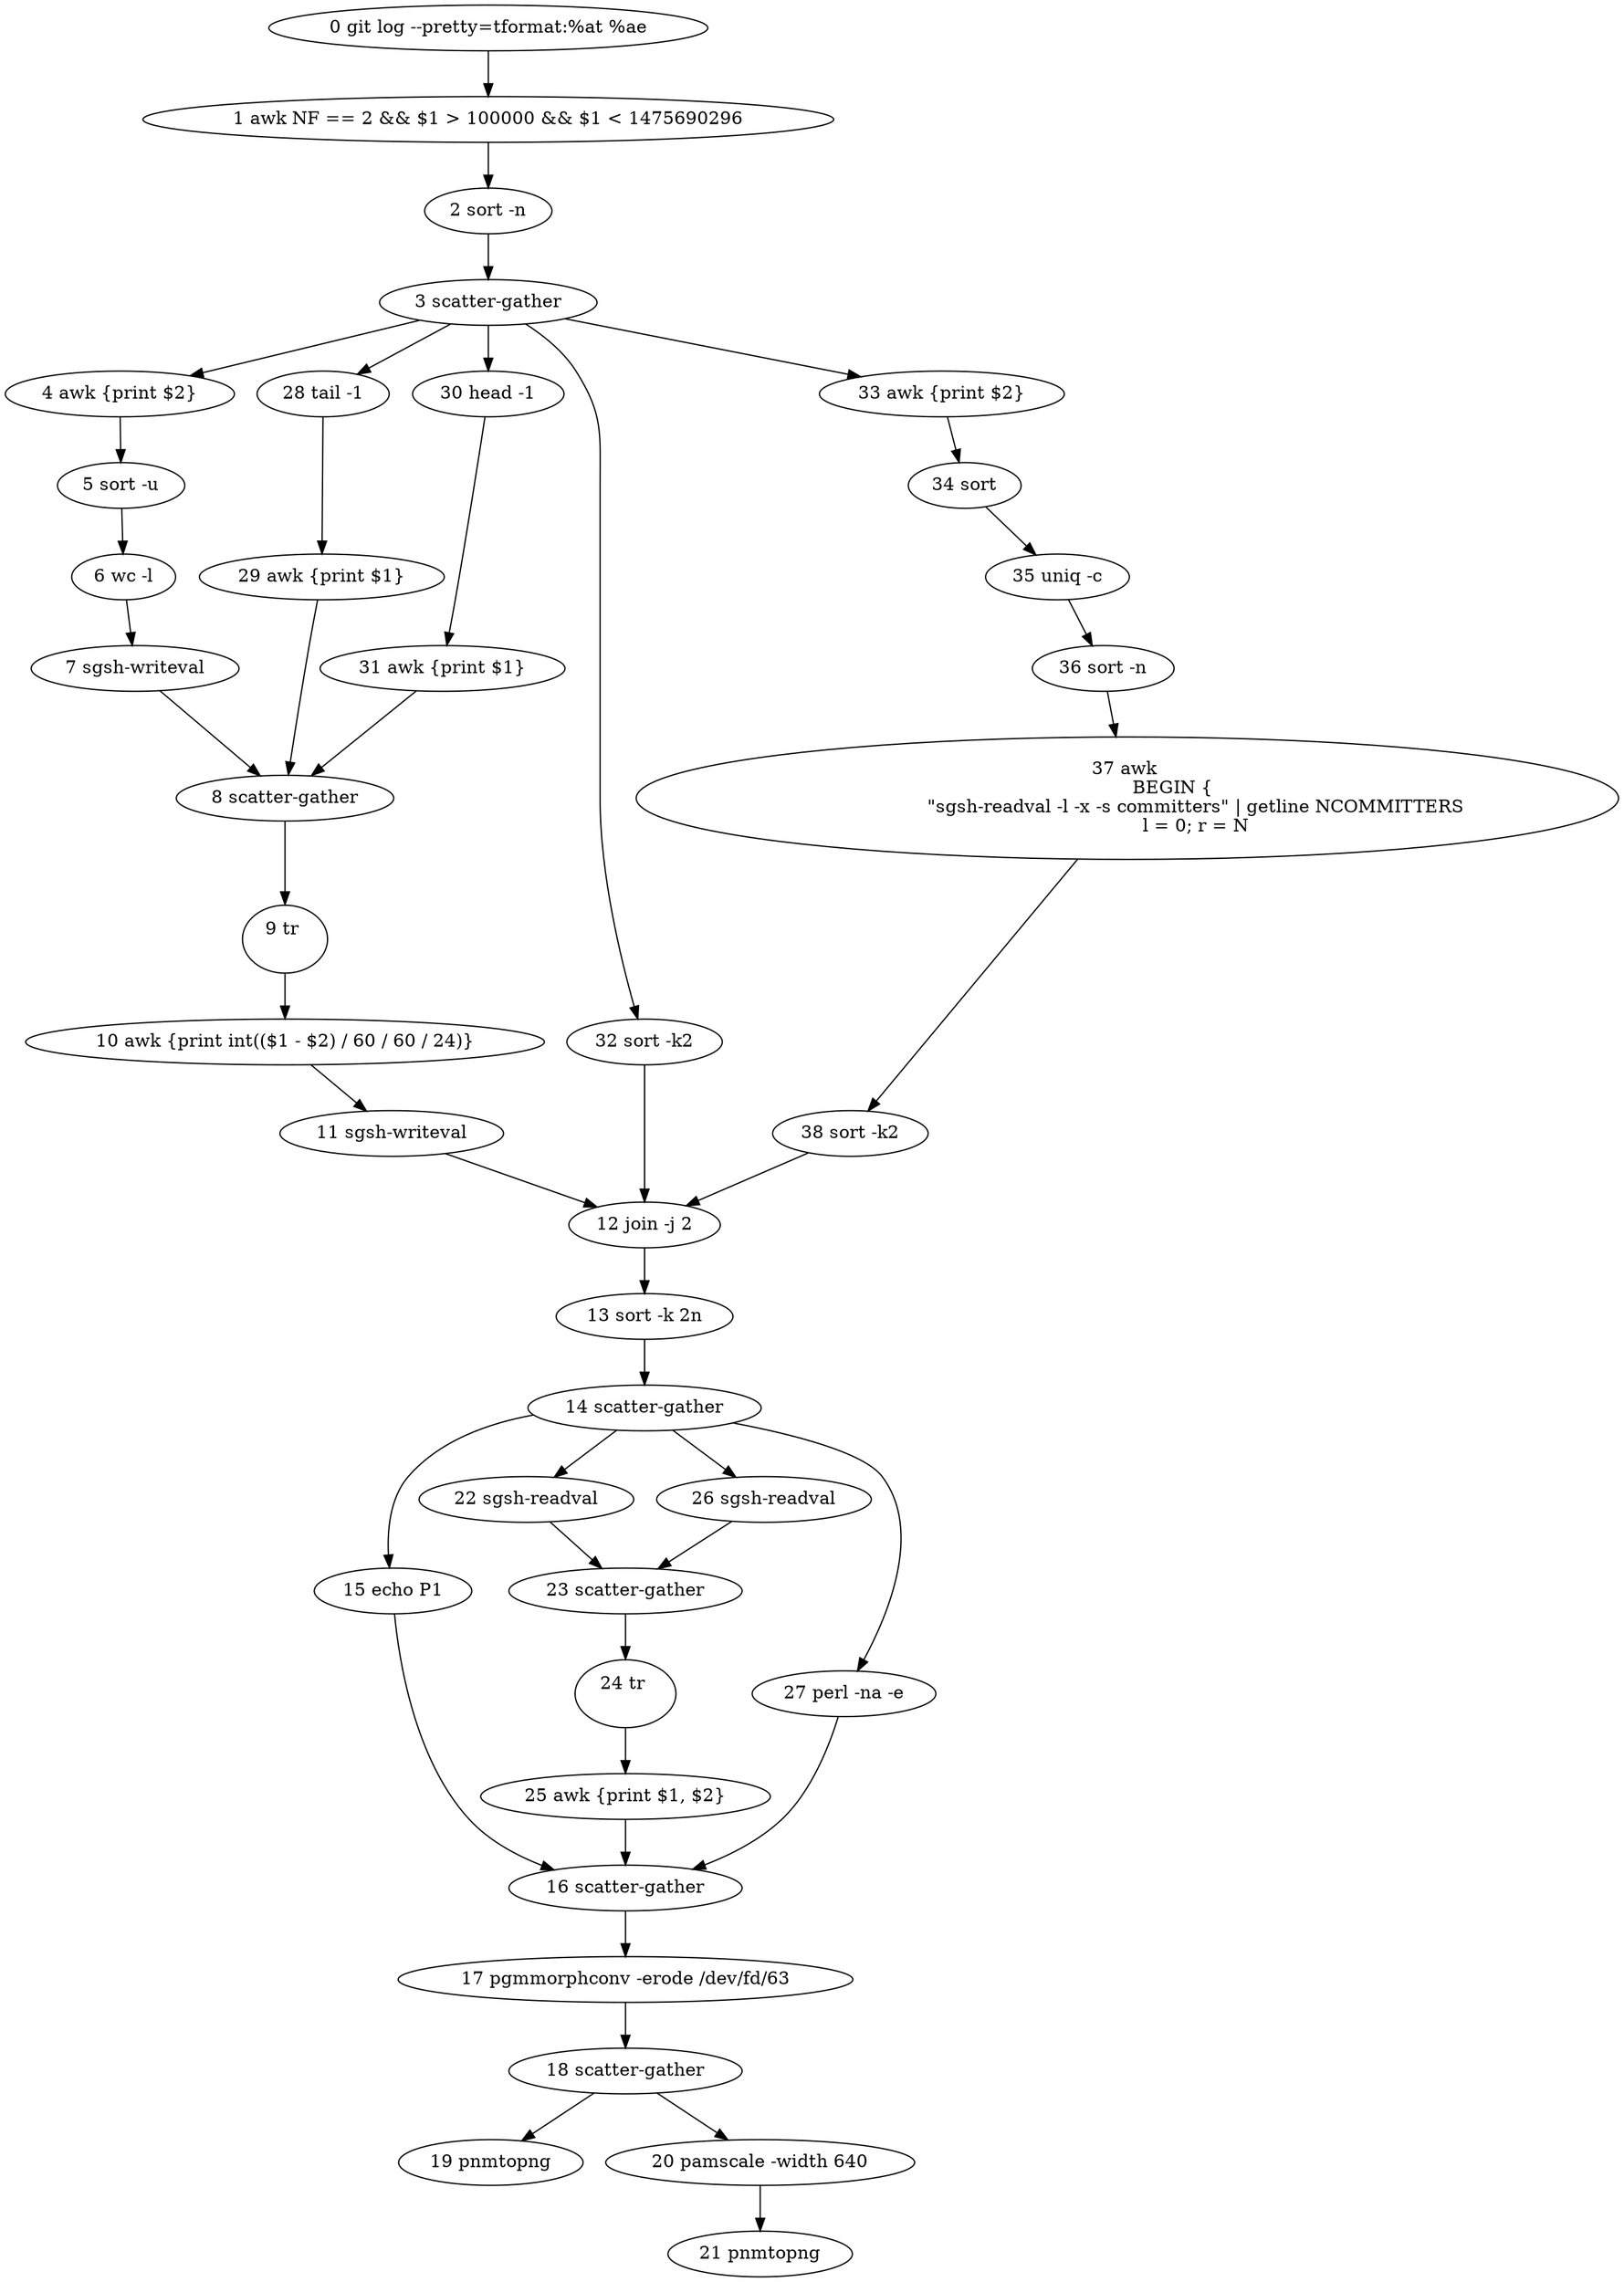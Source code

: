 digraph {
	n0 [label="0 git log --pretty=tformat:%at %ae"];
	n0 -> n1;
	n1 [label="1 awk NF == 2 && $1 > 100000 && $1 < 1475690296"];
	n1 -> n2;
	n2 [label="2 sort -n"];
	n2 -> n3;
	n3 [label="3 scatter-gather"];
	n3 -> n4;
	n3 -> n28;
	n3 -> n30;
	n3 -> n32;
	n3 -> n33;
	n4 [label="4 awk {print $2}"];
	n4 -> n5;
	n5 [label="5 sort -u"];
	n5 -> n6;
	n6 [label="6 wc -l"];
	n6 -> n7;
	n7 [label="7 sgsh-writeval"];
	n7 -> n8;
	n8 [label="8 scatter-gather"];
	n8 -> n9;
	n9 [label="9 tr \n  "];
	n9 -> n10;
	n10 [label="10 awk {print int(($1 - $2) / 60 / 60 / 24)}"];
	n10 -> n11;
	n11 [label="11 sgsh-writeval"];
	n11 -> n12;
	n12 [label="12 join -j 2"];
	n12 -> n13;
	n13 [label="13 sort -k 2n"];
	n13 -> n14;
	n14 [label="14 scatter-gather"];
	n14 -> n15;
	n14 -> n22;
	n14 -> n26;
	n14 -> n27;
	n15 [label="15 echo P1"];
	n15 -> n16;
	n16 [label="16 scatter-gather"];
	n16 -> n17;
	n17 [label="17 pgmmorphconv -erode /dev/fd/63"];
	n17 -> n18;
	n18 [label="18 scatter-gather"];
	n18 -> n19;
	n18 -> n20;
	n19 [label="19 pnmtopng"];
	n20 [label="20 pamscale -width 640"];
	n20 -> n21;
	n21 [label="21 pnmtopng"];
	n22 [label="22 sgsh-readval"];
	n22 -> n23;
	n23 [label="23 scatter-gather"];
	n23 -> n24;
	n24 [label="24 tr \n  "];
	n24 -> n25;
	n25 [label="25 awk {print $1, $2}"];
	n25 -> n16;
	n26 [label="26 sgsh-readval"];
	n26 -> n23;
	n27 [label="27 perl -na -e"];
	n27 -> n16;
	n28 [label="28 tail -1"];
	n28 -> n29;
	n29 [label="29 awk {print $1}"];
	n29 -> n8;
	n30 [label="30 head -1"];
	n30 -> n31;
	n31 [label="31 awk {print $1}"];
	n31 -> n8;
	n32 [label="32 sort -k2"];
	n32 -> n12;
	n33 [label="33 awk {print $2}"];
	n33 -> n34;
	n34 [label="34 sort"];
	n34 -> n35;
	n35 [label="35 uniq -c"];
	n35 -> n36;
	n36 [label="36 sort -n"];
	n36 -> n37;
	n37 [label="37 awk 
		BEGIN {
			\"sgsh-readval -l -x -s committers\" | getline NCOMMITTERS
			l = 0; r = N"];
	n37 -> n38;
	n38 [label="38 sort -k2"];
	n38 -> n12;
}
